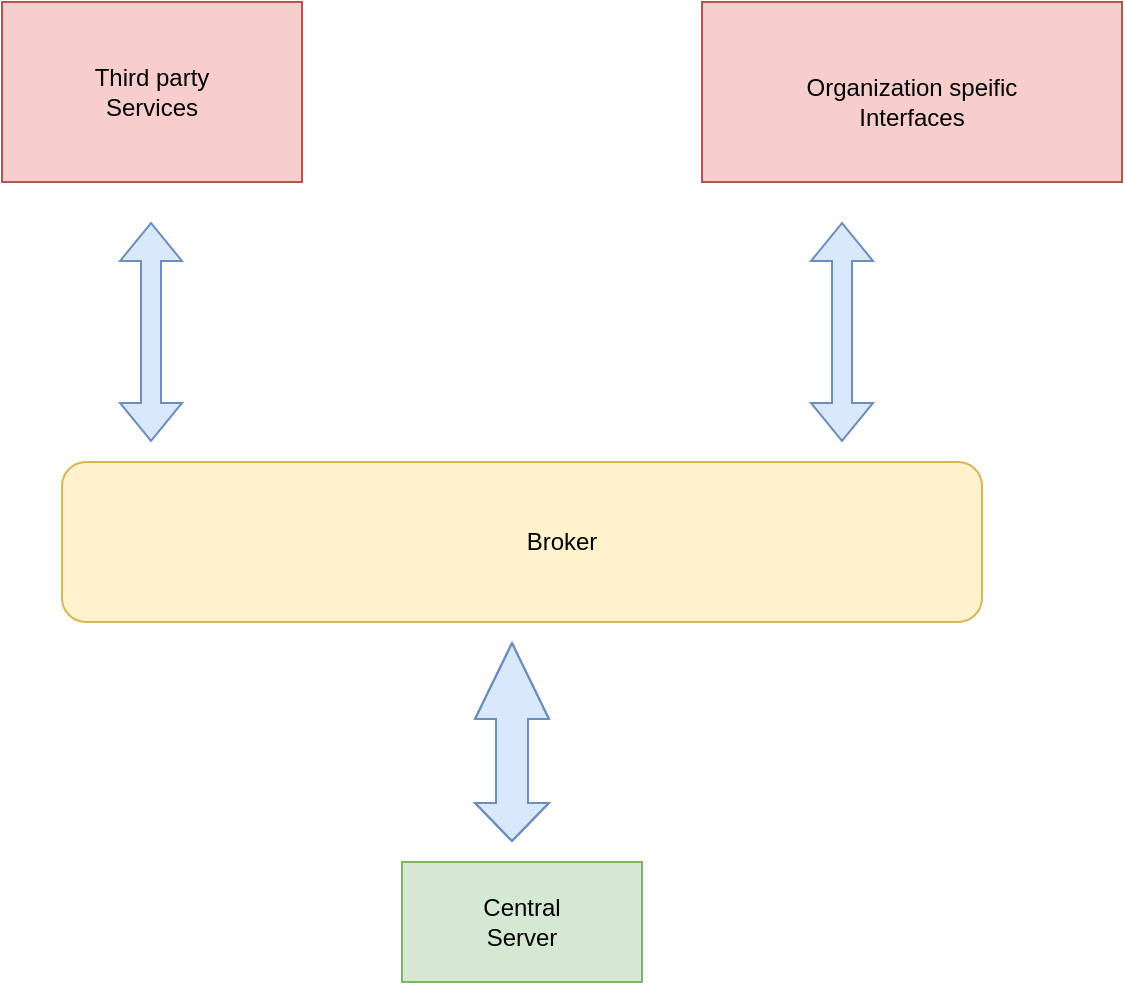 <mxfile version="20.8.20" type="device"><diagram name="Page-1" id="U_mN24t_KXommJBctBcg"><mxGraphModel dx="1009" dy="573" grid="1" gridSize="10" guides="1" tooltips="1" connect="1" arrows="1" fold="1" page="1" pageScale="1" pageWidth="850" pageHeight="1100" math="0" shadow="0"><root><mxCell id="0"/><mxCell id="1" parent="0"/><mxCell id="TiSlYCS-T3qZxJAQ8GUc-1" value="" style="rounded=0;whiteSpace=wrap;html=1;fillColor=#f8cecc;strokeColor=#b85450;" parent="1" vertex="1"><mxGeometry x="170" y="60" width="150" height="90" as="geometry"/></mxCell><mxCell id="TiSlYCS-T3qZxJAQ8GUc-2" value="" style="rounded=0;whiteSpace=wrap;html=1;fillColor=#f8cecc;strokeColor=#b85450;" parent="1" vertex="1"><mxGeometry x="520" y="60" width="210" height="90" as="geometry"/></mxCell><mxCell id="TiSlYCS-T3qZxJAQ8GUc-3" value="Third party Services" style="text;html=1;strokeColor=none;fillColor=none;align=center;verticalAlign=middle;whiteSpace=wrap;rounded=0;" parent="1" vertex="1"><mxGeometry x="200" y="80" width="90" height="50" as="geometry"/></mxCell><mxCell id="TiSlYCS-T3qZxJAQ8GUc-4" value="Organization speific Interfaces" style="text;html=1;strokeColor=none;fillColor=none;align=center;verticalAlign=middle;whiteSpace=wrap;rounded=0;" parent="1" vertex="1"><mxGeometry x="560" y="80" width="130" height="60" as="geometry"/></mxCell><mxCell id="TiSlYCS-T3qZxJAQ8GUc-5" value="" style="shape=flexArrow;endArrow=classic;startArrow=classic;html=1;rounded=0;fillColor=#dae8fc;strokeColor=#6c8ebf;" parent="1" edge="1"><mxGeometry width="100" height="100" relative="1" as="geometry"><mxPoint x="244.5" y="280" as="sourcePoint"/><mxPoint x="244.5" y="170" as="targetPoint"/></mxGeometry></mxCell><mxCell id="TiSlYCS-T3qZxJAQ8GUc-6" value="" style="shape=flexArrow;endArrow=classic;startArrow=classic;html=1;rounded=0;fillColor=#dae8fc;strokeColor=#6c8ebf;" parent="1" edge="1"><mxGeometry width="100" height="100" relative="1" as="geometry"><mxPoint x="590" y="280" as="sourcePoint"/><mxPoint x="590" y="170" as="targetPoint"/></mxGeometry></mxCell><mxCell id="TiSlYCS-T3qZxJAQ8GUc-7" value="" style="rounded=1;whiteSpace=wrap;html=1;fillColor=#fff2cc;strokeColor=#d6b656;" parent="1" vertex="1"><mxGeometry x="200" y="290" width="460" height="80" as="geometry"/></mxCell><mxCell id="TiSlYCS-T3qZxJAQ8GUc-8" value="Broker" style="text;html=1;strokeColor=none;fillColor=none;align=center;verticalAlign=middle;whiteSpace=wrap;rounded=0;" parent="1" vertex="1"><mxGeometry x="340" y="315" width="220" height="30" as="geometry"/></mxCell><mxCell id="TiSlYCS-T3qZxJAQ8GUc-9" value="" style="shape=flexArrow;endArrow=classic;startArrow=classic;html=1;rounded=0;width=16;endSize=12.33;fillColor=#dae8fc;strokeColor=#6c8ebf;" parent="1" edge="1"><mxGeometry width="100" height="100" relative="1" as="geometry"><mxPoint x="425" y="480" as="sourcePoint"/><mxPoint x="425" y="380" as="targetPoint"/><Array as="points"><mxPoint x="425" y="430"/></Array></mxGeometry></mxCell><mxCell id="TiSlYCS-T3qZxJAQ8GUc-11" value="" style="rounded=0;whiteSpace=wrap;html=1;fillColor=#d5e8d4;strokeColor=#82b366;" parent="1" vertex="1"><mxGeometry x="370" y="490" width="120" height="60" as="geometry"/></mxCell><mxCell id="TiSlYCS-T3qZxJAQ8GUc-12" value="Central Server" style="text;html=1;strokeColor=none;fillColor=none;align=center;verticalAlign=middle;whiteSpace=wrap;rounded=0;" parent="1" vertex="1"><mxGeometry x="400" y="505" width="60" height="30" as="geometry"/></mxCell></root></mxGraphModel></diagram></mxfile>